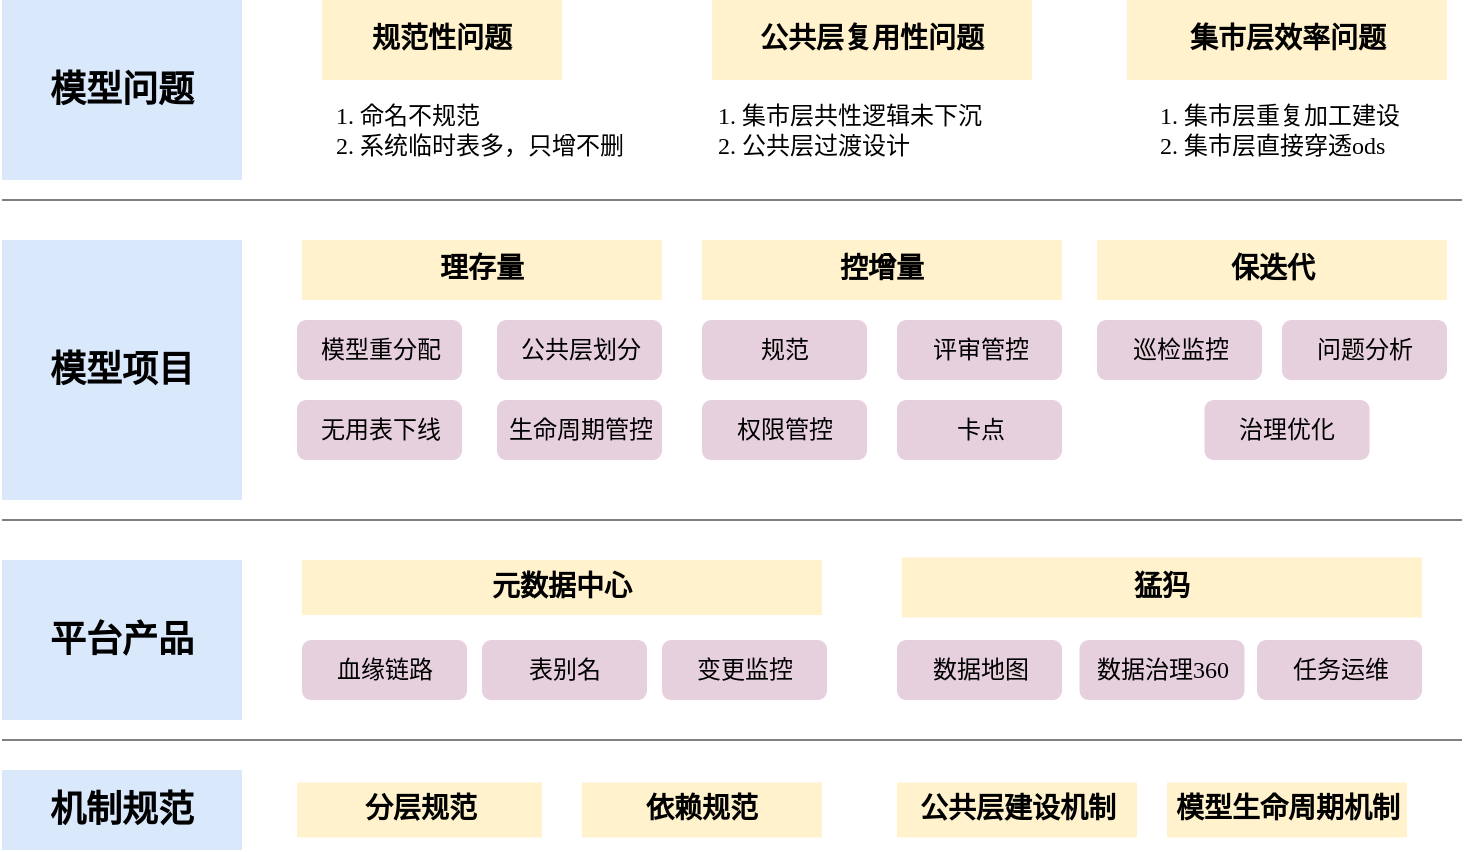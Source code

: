 <mxfile version="21.0.2" type="github">
  <diagram name="第 1 页" id="2HcNpDpKpD43kfRhDceQ">
    <mxGraphModel dx="797" dy="428" grid="1" gridSize="10" guides="1" tooltips="1" connect="1" arrows="1" fold="1" page="1" pageScale="1" pageWidth="827" pageHeight="1169" math="0" shadow="0">
      <root>
        <mxCell id="0" />
        <mxCell id="1" parent="0" />
        <mxCell id="4aYSIVUjviSoJk4caTvQ-1" value="&lt;b&gt;&lt;font style=&quot;font-size: 18px;&quot;&gt;模型问题&lt;/font&gt;&lt;/b&gt;" style="rounded=0;whiteSpace=wrap;html=1;fillColor=#dae8fc;strokeColor=none;fontFamily=微软雅黑;" parent="1" vertex="1">
          <mxGeometry x="70" y="140" width="120" height="90" as="geometry" />
        </mxCell>
        <mxCell id="4aYSIVUjviSoJk4caTvQ-3" value="&lt;b&gt;&lt;font style=&quot;font-size: 18px;&quot;&gt;模型项目&lt;/font&gt;&lt;/b&gt;" style="rounded=0;whiteSpace=wrap;html=1;fillColor=#dae8fc;strokeColor=none;fontFamily=微软雅黑;" parent="1" vertex="1">
          <mxGeometry x="70" y="260" width="120" height="130" as="geometry" />
        </mxCell>
        <mxCell id="4aYSIVUjviSoJk4caTvQ-4" value="&lt;span style=&quot;font-size: 18px;&quot;&gt;&lt;b&gt;平台产品&lt;/b&gt;&lt;/span&gt;" style="rounded=0;whiteSpace=wrap;html=1;fillColor=#dae8fc;strokeColor=none;fontFamily=微软雅黑;" parent="1" vertex="1">
          <mxGeometry x="70" y="420" width="120" height="80" as="geometry" />
        </mxCell>
        <mxCell id="4aYSIVUjviSoJk4caTvQ-6" value="&lt;b style=&quot;&quot;&gt;&lt;font data-font-src=&quot;https://fonts.googleapis.com/css?family=%E5%BE%AE%E8%BD%AF%E9%BB%91%E4%BD%93&quot; style=&quot;font-size: 14px;&quot;&gt;规范性问题&lt;/font&gt;&lt;/b&gt;" style="rounded=0;whiteSpace=wrap;html=1;fillColor=#fff2cc;strokeColor=none;fontFamily=微软雅黑;" parent="1" vertex="1">
          <mxGeometry x="230" y="140" width="120" height="40" as="geometry" />
        </mxCell>
        <mxCell id="4aYSIVUjviSoJk4caTvQ-7" value="&lt;b style=&quot;&quot;&gt;&lt;font data-font-src=&quot;https://fonts.googleapis.com/css?family=%E5%BE%AE%E8%BD%AF%E9%BB%91%E4%BD%93&quot; style=&quot;font-size: 14px;&quot;&gt;公共层复用&lt;/font&gt;&lt;font data-font-src=&quot;https://fonts.googleapis.com/css?family=%E5%BE%AE%E8%BD%AF%E9%9B%85%E9%BB%91&quot; style=&quot;font-size: 14px;&quot;&gt;性&lt;/font&gt;&lt;font data-font-src=&quot;https://fonts.googleapis.com/css?family=%E5%BE%AE%E8%BD%AF%E9%BB%91%E4%BD%93&quot; style=&quot;font-size: 14px;&quot;&gt;问题&lt;/font&gt;&lt;/b&gt;" style="rounded=0;whiteSpace=wrap;html=1;fillColor=#fff2cc;strokeColor=none;fontFamily=微软雅黑;" parent="1" vertex="1">
          <mxGeometry x="425" y="140" width="160" height="40" as="geometry" />
        </mxCell>
        <mxCell id="4aYSIVUjviSoJk4caTvQ-8" value="&lt;b style=&quot;&quot;&gt;&lt;font data-font-src=&quot;https://fonts.googleapis.com/css?family=%E5%BE%AE%E8%BD%AF%E9%BB%91%E4%BD%93&quot; style=&quot;font-size: 14px;&quot;&gt;集市层效率问题&lt;/font&gt;&lt;/b&gt;" style="rounded=0;whiteSpace=wrap;html=1;fillColor=#fff2cc;strokeColor=none;fontFamily=微软雅黑;" parent="1" vertex="1">
          <mxGeometry x="632.5" y="140" width="160" height="40" as="geometry" />
        </mxCell>
        <mxCell id="4aYSIVUjviSoJk4caTvQ-9" value="&lt;div style=&quot;font-size: 12px;&quot; data-docx-has-block-data=&quot;false&quot; data-page-id=&quot;NvjLdLeH9o8p6bxKR6Vcqu8Snof&quot;&gt;&lt;div class=&quot;old-record-id-doxcnHVmCM9QDL73qTxH1DIglHe&quot; style=&quot;text-align: left;&quot;&gt;&lt;ol&gt;&lt;li&gt;&lt;font data-font-src=&quot;https://fonts.googleapis.com/css?family=Noto+Sans+Simplified+Chinese&quot;&gt;&lt;font style=&quot;&quot; data-font-src=&quot;https://fonts.googleapis.com/css?family=%E5%BE%AE%E8%BD%AF%E9%9B%85%E9%BB%91&quot;&gt;命名不规范&lt;/font&gt;&lt;font style=&quot;&quot; data-font-src=&quot;https://fonts.googleapis.com/css?family=Tilt+Prism&quot;&gt;&amp;nbsp;&lt;/font&gt;&lt;/font&gt;&lt;/li&gt;&lt;li&gt;&lt;font data-font-src=&quot;https://fonts.googleapis.com/css?family=Noto+Sans+Simplified+Chinese&quot;&gt;&lt;font style=&quot;&quot; data-font-src=&quot;https://fonts.googleapis.com/css?family=Tilt+Prism&quot;&gt;系统临时&lt;/font&gt;&lt;font style=&quot;&quot; data-font-src=&quot;https://fonts.googleapis.com/css?family=Noto+Sans+Simplified+Chinese&quot;&gt;表&lt;/font&gt;&lt;font style=&quot;&quot; data-font-src=&quot;https://fonts.googleapis.com/css?family=Tilt+Prism&quot;&gt;多，只增不删 &lt;/font&gt;&lt;/font&gt;&lt;/li&gt;&lt;/ol&gt;&lt;/div&gt;&lt;/div&gt;" style="text;html=1;strokeColor=none;fillColor=none;align=center;verticalAlign=middle;whiteSpace=wrap;rounded=0;fontSize=16;fontFamily=微软雅黑;" parent="1" vertex="1">
          <mxGeometry x="190" y="180" width="210" height="50" as="geometry" />
        </mxCell>
        <mxCell id="4aYSIVUjviSoJk4caTvQ-10" value="&lt;div style=&quot;font-size: 12px;&quot; data-docx-has-block-data=&quot;false&quot; data-page-id=&quot;NvjLdLeH9o8p6bxKR6Vcqu8Snof&quot;&gt;&lt;div class=&quot;old-record-id-doxcnHVmCM9QDL73qTxH1DIglHe&quot; style=&quot;text-align: left;&quot;&gt;&lt;ol&gt;&lt;li&gt;&lt;div data-docx-has-block-data=&quot;false&quot; data-page-id=&quot;NvjLdLeH9o8p6bxKR6Vcqu8Snof&quot;&gt;&lt;div class=&quot;old-record-id-doxcnEivKlTUM0fDhylv8IOwnDc&quot; style=&quot;&quot;&gt;&lt;font data-font-src=&quot;https://fonts.googleapis.com/css?family=%E5%BE%AE%E8%BD%AF%E9%BB%91%E4%BD%93&quot;&gt; 集市层共性逻辑未下沉&lt;/font&gt;&lt;/div&gt;&lt;/div&gt;&lt;/li&gt;&lt;li&gt;&lt;div class=&quot;old-record-id-doxcnEivKlTUM0fDhylv8IOwnDc&quot; style=&quot;&quot;&gt;&lt;font data-font-src=&quot;https://fonts.googleapis.com/css?family=%E5%BE%AE%E8%BD%AF%E9%BB%91%E4%BD%93&quot;&gt;公共层过渡设计&lt;/font&gt;&lt;/div&gt;&lt;/li&gt;&lt;/ol&gt;&lt;/div&gt;&lt;/div&gt;" style="text;html=1;strokeColor=none;fillColor=none;align=center;verticalAlign=middle;whiteSpace=wrap;rounded=0;fontSize=16;fontFamily=微软雅黑;" parent="1" vertex="1">
          <mxGeometry x="375" y="180" width="210" height="50" as="geometry" />
        </mxCell>
        <mxCell id="4aYSIVUjviSoJk4caTvQ-11" value="&lt;div style=&quot;font-size: 12px;&quot; data-docx-has-block-data=&quot;false&quot; data-page-id=&quot;NvjLdLeH9o8p6bxKR6Vcqu8Snof&quot;&gt;&lt;div class=&quot;old-record-id-doxcnHVmCM9QDL73qTxH1DIglHe&quot; style=&quot;text-align: left;&quot;&gt;&lt;ol&gt;&lt;li&gt;&lt;div data-docx-has-block-data=&quot;false&quot; data-page-id=&quot;NvjLdLeH9o8p6bxKR6Vcqu8Snof&quot;&gt;&lt;div class=&quot;old-record-id-doxcnEivKlTUM0fDhylv8IOwnDc&quot; style=&quot;&quot;&gt;&lt;div data-docx-has-block-data=&quot;false&quot; data-page-id=&quot;NvjLdLeH9o8p6bxKR6Vcqu8Snof&quot;&gt;&lt;div class=&quot;old-record-id-CeusdgKimoESmyxk93UcPse1nFb&quot; style=&quot;&quot;&gt;&lt;font data-font-src=&quot;https://fonts.googleapis.com/css?family=%E5%BE%AE%E8%BD%AF%E9%BB%91%E4%BD%93&quot;&gt;集市层重复加工建设&lt;/font&gt;&lt;/div&gt;&lt;/div&gt;&lt;/div&gt;&lt;/div&gt;&lt;/li&gt;&lt;li&gt;&lt;div class=&quot;old-record-id-CeusdgKimoESmyxk93UcPse1nFb&quot; style=&quot;&quot;&gt;&lt;font data-font-src=&quot;https://fonts.googleapis.com/css?family=%E5%BE%AE%E8%BD%AF%E9%BB%91%E4%BD%93&quot;&gt;集市层直接穿透ods&lt;/font&gt;&lt;/div&gt;&lt;/li&gt;&lt;/ol&gt;&lt;/div&gt;&lt;/div&gt;" style="text;html=1;strokeColor=none;fillColor=none;align=center;verticalAlign=middle;whiteSpace=wrap;rounded=0;fontSize=16;fontFamily=微软雅黑;" parent="1" vertex="1">
          <mxGeometry x="590" y="180" width="210" height="50" as="geometry" />
        </mxCell>
        <mxCell id="4aYSIVUjviSoJk4caTvQ-14" value="&lt;span style=&quot;font-size: 14px;&quot;&gt;&lt;b&gt;理存量&lt;/b&gt;&lt;/span&gt;" style="rounded=0;whiteSpace=wrap;html=1;fillColor=#fff2cc;strokeColor=none;fontFamily=微软雅黑;" parent="1" vertex="1">
          <mxGeometry x="220" y="260" width="180" height="30" as="geometry" />
        </mxCell>
        <mxCell id="4aYSIVUjviSoJk4caTvQ-15" value="&lt;span style=&quot;font-size: 14px;&quot;&gt;&lt;b&gt;控增量&lt;/b&gt;&lt;/span&gt;" style="rounded=0;whiteSpace=wrap;html=1;fillColor=#fff2cc;strokeColor=none;fontFamily=微软雅黑;" parent="1" vertex="1">
          <mxGeometry x="420" y="260" width="180" height="30" as="geometry" />
        </mxCell>
        <mxCell id="4aYSIVUjviSoJk4caTvQ-16" value="&lt;span style=&quot;font-size: 14px;&quot;&gt;&lt;b&gt;保迭代&lt;/b&gt;&lt;/span&gt;" style="rounded=0;whiteSpace=wrap;html=1;fillColor=#fff2cc;strokeColor=none;fontFamily=微软雅黑;" parent="1" vertex="1">
          <mxGeometry x="617.5" y="260" width="175" height="30" as="geometry" />
        </mxCell>
        <mxCell id="4aYSIVUjviSoJk4caTvQ-18" value="&lt;font data-font-src=&quot;https://fonts.googleapis.com/css?family=%E5%BE%AE%E8%BD%AF%E9%9B%85%E9%BB%91&quot; style=&quot;font-size: 12px;&quot;&gt;模型重分配&lt;/font&gt;" style="rounded=1;whiteSpace=wrap;html=1;dashed=1;strokeColor=none;strokeWidth=2;fontSize=14;fillColor=#E6D0DE;fontFamily=微软雅黑;" parent="1" vertex="1">
          <mxGeometry x="217.5" y="300" width="82.5" height="30" as="geometry" />
        </mxCell>
        <mxCell id="4aYSIVUjviSoJk4caTvQ-19" value="&lt;font data-font-src=&quot;https://fonts.googleapis.com/css?family=%E5%BE%AE%E8%BD%AF%E9%BB%91%E4%BD%93&quot; style=&quot;font-size: 12px;&quot;&gt;公共层划分&lt;/font&gt;" style="rounded=1;whiteSpace=wrap;html=1;dashed=1;strokeColor=none;strokeWidth=2;fontSize=14;fillColor=#E6D0DE;fontFamily=微软雅黑;" parent="1" vertex="1">
          <mxGeometry x="317.5" y="300" width="82.5" height="30" as="geometry" />
        </mxCell>
        <mxCell id="4aYSIVUjviSoJk4caTvQ-21" value="&lt;font style=&quot;font-size: 12px;&quot;&gt;无用表下线&lt;/font&gt;" style="rounded=1;whiteSpace=wrap;html=1;dashed=1;strokeColor=none;strokeWidth=2;fontSize=14;fillColor=#E6D0DE;fontFamily=微软雅黑;" parent="1" vertex="1">
          <mxGeometry x="217.5" y="340" width="82.5" height="30" as="geometry" />
        </mxCell>
        <mxCell id="4aYSIVUjviSoJk4caTvQ-22" value="&lt;font style=&quot;font-size: 12px;&quot;&gt;生命周期管控&lt;/font&gt;" style="rounded=1;whiteSpace=wrap;html=1;dashed=1;strokeColor=none;strokeWidth=2;fontSize=14;fillColor=#E6D0DE;fontFamily=微软雅黑;" parent="1" vertex="1">
          <mxGeometry x="317.5" y="340" width="82.5" height="30" as="geometry" />
        </mxCell>
        <mxCell id="4aYSIVUjviSoJk4caTvQ-23" value="&lt;span style=&quot;font-size: 12px;&quot;&gt;&lt;font&gt;规范&lt;/font&gt;&lt;/span&gt;" style="rounded=1;whiteSpace=wrap;html=1;dashed=1;strokeColor=none;strokeWidth=2;fontSize=14;fillColor=#E6D0DE;fontFamily=微软雅黑;" parent="1" vertex="1">
          <mxGeometry x="420" y="300" width="82.5" height="30" as="geometry" />
        </mxCell>
        <mxCell id="4aYSIVUjviSoJk4caTvQ-24" value="&lt;span style=&quot;font-size: 12px;&quot;&gt;评审管控&lt;/span&gt;" style="rounded=1;whiteSpace=wrap;html=1;dashed=1;strokeColor=none;strokeWidth=2;fontSize=14;fillColor=#E6D0DE;fontFamily=微软雅黑;" parent="1" vertex="1">
          <mxGeometry x="517.5" y="300" width="82.5" height="30" as="geometry" />
        </mxCell>
        <mxCell id="4aYSIVUjviSoJk4caTvQ-26" value="&lt;span style=&quot;font-size: 12px;&quot;&gt;巡检监控&lt;/span&gt;" style="rounded=1;whiteSpace=wrap;html=1;dashed=1;strokeColor=none;strokeWidth=2;fontSize=14;fillColor=#E6D0DE;fontFamily=微软雅黑;" parent="1" vertex="1">
          <mxGeometry x="617.5" y="300" width="82.5" height="30" as="geometry" />
        </mxCell>
        <mxCell id="4aYSIVUjviSoJk4caTvQ-27" value="&lt;span style=&quot;font-size: 12px;&quot;&gt;&lt;font&gt;问题分析&lt;/font&gt;&lt;/span&gt;" style="rounded=1;whiteSpace=wrap;html=1;dashed=1;strokeColor=none;strokeWidth=2;fontSize=14;fillColor=#E6D0DE;fontFamily=微软雅黑;" parent="1" vertex="1">
          <mxGeometry x="710" y="300" width="82.5" height="30" as="geometry" />
        </mxCell>
        <mxCell id="4aYSIVUjviSoJk4caTvQ-28" value="&lt;span style=&quot;font-size: 12px;&quot;&gt;治理优化&lt;/span&gt;" style="rounded=1;whiteSpace=wrap;html=1;dashed=1;strokeColor=none;strokeWidth=2;fontSize=14;fillColor=#E6D0DE;fontFamily=微软雅黑;" parent="1" vertex="1">
          <mxGeometry x="671.25" y="340" width="82.5" height="30" as="geometry" />
        </mxCell>
        <mxCell id="4aYSIVUjviSoJk4caTvQ-30" value="&lt;span style=&quot;font-size: 12px;&quot;&gt;权限管控&lt;/span&gt;" style="rounded=1;whiteSpace=wrap;html=1;dashed=1;strokeColor=none;strokeWidth=2;fontSize=14;fillColor=#E6D0DE;fontFamily=微软雅黑;" parent="1" vertex="1">
          <mxGeometry x="420" y="340" width="82.5" height="30" as="geometry" />
        </mxCell>
        <mxCell id="4aYSIVUjviSoJk4caTvQ-31" value="&lt;span style=&quot;font-size: 12px;&quot;&gt;卡点&lt;/span&gt;" style="rounded=1;whiteSpace=wrap;html=1;dashed=1;strokeColor=none;strokeWidth=2;fontSize=14;fillColor=#E6D0DE;fontFamily=微软雅黑;" parent="1" vertex="1">
          <mxGeometry x="517.5" y="340" width="82.5" height="30" as="geometry" />
        </mxCell>
        <mxCell id="4aYSIVUjviSoJk4caTvQ-33" value="&lt;span style=&quot;font-size: 14px;&quot;&gt;&lt;b&gt;猛犸&lt;/b&gt;&lt;/span&gt;" style="rounded=0;whiteSpace=wrap;html=1;fillColor=#fff2cc;strokeColor=none;fontFamily=微软雅黑;" parent="1" vertex="1">
          <mxGeometry x="520" y="418.75" width="260" height="30" as="geometry" />
        </mxCell>
        <mxCell id="4aYSIVUjviSoJk4caTvQ-34" value="&lt;span style=&quot;font-size: 14px;&quot;&gt;&lt;b&gt;元数据中心&lt;/b&gt;&lt;/span&gt;" style="rounded=0;whiteSpace=wrap;html=1;fillColor=#fff2cc;strokeColor=none;fontFamily=微软雅黑;" parent="1" vertex="1">
          <mxGeometry x="220" y="420" width="260" height="27.5" as="geometry" />
        </mxCell>
        <mxCell id="4aYSIVUjviSoJk4caTvQ-36" value="&lt;span style=&quot;font-size: 12px;&quot;&gt;血缘链路&lt;/span&gt;" style="rounded=1;whiteSpace=wrap;html=1;dashed=1;strokeColor=none;strokeWidth=2;fontSize=14;fillColor=#E6D0DE;fontFamily=微软雅黑;" parent="1" vertex="1">
          <mxGeometry x="220" y="460" width="82.5" height="30" as="geometry" />
        </mxCell>
        <mxCell id="4aYSIVUjviSoJk4caTvQ-37" value="&lt;span style=&quot;font-size: 12px;&quot;&gt;表别名&lt;/span&gt;" style="rounded=1;whiteSpace=wrap;html=1;dashed=1;strokeColor=none;strokeWidth=2;fontSize=14;fillColor=#E6D0DE;fontFamily=微软雅黑;" parent="1" vertex="1">
          <mxGeometry x="310" y="460" width="82.5" height="30" as="geometry" />
        </mxCell>
        <mxCell id="4aYSIVUjviSoJk4caTvQ-38" value="&lt;span style=&quot;font-size: 12px;&quot;&gt;变更监控&lt;/span&gt;" style="rounded=1;whiteSpace=wrap;html=1;dashed=1;strokeColor=none;strokeWidth=2;fontSize=14;fillColor=#E6D0DE;fontFamily=微软雅黑;" parent="1" vertex="1">
          <mxGeometry x="400" y="460" width="82.5" height="30" as="geometry" />
        </mxCell>
        <mxCell id="4aYSIVUjviSoJk4caTvQ-39" value="&lt;span style=&quot;font-size: 12px;&quot;&gt;数据地图&lt;/span&gt;" style="rounded=1;whiteSpace=wrap;html=1;dashed=1;strokeColor=none;strokeWidth=2;fontSize=14;fillColor=#E6D0DE;fontFamily=微软雅黑;" parent="1" vertex="1">
          <mxGeometry x="517.5" y="460" width="82.5" height="30" as="geometry" />
        </mxCell>
        <mxCell id="4aYSIVUjviSoJk4caTvQ-40" value="&lt;span style=&quot;font-size: 12px;&quot;&gt;数据治理360&lt;/span&gt;" style="rounded=1;whiteSpace=wrap;html=1;dashed=1;strokeColor=none;strokeWidth=2;fontSize=14;fillColor=#E6D0DE;fontFamily=微软雅黑;" parent="1" vertex="1">
          <mxGeometry x="608.75" y="460" width="82.5" height="30" as="geometry" />
        </mxCell>
        <mxCell id="4aYSIVUjviSoJk4caTvQ-41" value="&lt;span style=&quot;font-size: 12px;&quot;&gt;任务运维&lt;/span&gt;" style="rounded=1;whiteSpace=wrap;html=1;dashed=1;strokeColor=none;strokeWidth=2;fontSize=14;fillColor=#E6D0DE;fontFamily=微软雅黑;" parent="1" vertex="1">
          <mxGeometry x="697.5" y="460" width="82.5" height="30" as="geometry" />
        </mxCell>
        <mxCell id="gpzjmdm7jTk252mn6LHU-2" value="&lt;span style=&quot;font-size: 18px;&quot;&gt;&lt;b&gt;机制规范&lt;/b&gt;&lt;/span&gt;" style="rounded=0;whiteSpace=wrap;html=1;fillColor=#dae8fc;strokeColor=none;fontFamily=微软雅黑;" parent="1" vertex="1">
          <mxGeometry x="70" y="525" width="120" height="40" as="geometry" />
        </mxCell>
        <mxCell id="gpzjmdm7jTk252mn6LHU-3" value="&lt;span style=&quot;font-size: 14px;&quot;&gt;&lt;b&gt;分层规范&lt;/b&gt;&lt;/span&gt;" style="rounded=0;whiteSpace=wrap;html=1;fillColor=#fff2cc;strokeColor=none;fontFamily=微软雅黑;" parent="1" vertex="1">
          <mxGeometry x="217.5" y="531.25" width="122.5" height="27.5" as="geometry" />
        </mxCell>
        <mxCell id="gpzjmdm7jTk252mn6LHU-4" value="&lt;span style=&quot;font-size: 14px;&quot;&gt;&lt;b&gt;依赖规范&lt;/b&gt;&lt;/span&gt;" style="rounded=0;whiteSpace=wrap;html=1;fillColor=#fff2cc;strokeColor=none;fontFamily=微软雅黑;" parent="1" vertex="1">
          <mxGeometry x="360" y="531.25" width="120" height="27.5" as="geometry" />
        </mxCell>
        <mxCell id="gpzjmdm7jTk252mn6LHU-5" value="&lt;span style=&quot;font-size: 14px;&quot;&gt;&lt;b&gt;公共层建设机制&lt;/b&gt;&lt;/span&gt;" style="rounded=0;whiteSpace=wrap;html=1;fillColor=#fff2cc;strokeColor=none;fontFamily=微软雅黑;" parent="1" vertex="1">
          <mxGeometry x="517.5" y="531.25" width="120" height="27.5" as="geometry" />
        </mxCell>
        <mxCell id="gpzjmdm7jTk252mn6LHU-6" value="&lt;span style=&quot;font-size: 14px;&quot;&gt;&lt;b&gt;模型生命周期机制&lt;/b&gt;&lt;/span&gt;" style="rounded=0;whiteSpace=wrap;html=1;fillColor=#fff2cc;strokeColor=none;fontFamily=微软雅黑;" parent="1" vertex="1">
          <mxGeometry x="652.5" y="531.25" width="120" height="27.5" as="geometry" />
        </mxCell>
        <mxCell id="jfjNn0UuYC4b5yrFFOBq-1" value="" style="endArrow=none;html=1;rounded=0;fontFamily=微软雅黑;strokeWidth=1;strokeColor=#808080;" parent="1" edge="1">
          <mxGeometry width="50" height="50" relative="1" as="geometry">
            <mxPoint x="70" y="240" as="sourcePoint" />
            <mxPoint x="800" y="240" as="targetPoint" />
          </mxGeometry>
        </mxCell>
        <mxCell id="jfjNn0UuYC4b5yrFFOBq-2" value="" style="endArrow=none;html=1;rounded=0;fontFamily=微软雅黑;strokeWidth=1;strokeColor=#808080;" parent="1" edge="1">
          <mxGeometry width="50" height="50" relative="1" as="geometry">
            <mxPoint x="70" y="400" as="sourcePoint" />
            <mxPoint x="800" y="400" as="targetPoint" />
          </mxGeometry>
        </mxCell>
        <mxCell id="jfjNn0UuYC4b5yrFFOBq-3" value="" style="endArrow=none;html=1;rounded=0;fontFamily=微软雅黑;strokeWidth=1;strokeColor=#808080;" parent="1" edge="1">
          <mxGeometry width="50" height="50" relative="1" as="geometry">
            <mxPoint x="70" y="510" as="sourcePoint" />
            <mxPoint x="800" y="510" as="targetPoint" />
          </mxGeometry>
        </mxCell>
      </root>
    </mxGraphModel>
  </diagram>
</mxfile>

